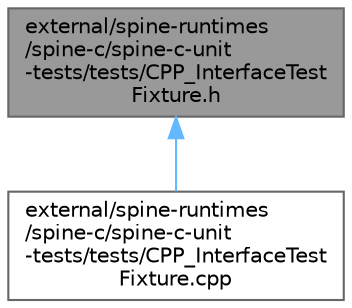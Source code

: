 digraph "external/spine-runtimes/spine-c/spine-c-unit-tests/tests/CPP_InterfaceTestFixture.h"
{
 // LATEX_PDF_SIZE
  bgcolor="transparent";
  edge [fontname=Helvetica,fontsize=10,labelfontname=Helvetica,labelfontsize=10];
  node [fontname=Helvetica,fontsize=10,shape=box,height=0.2,width=0.4];
  Node1 [id="Node000001",label="external/spine-runtimes\l/spine-c/spine-c-unit\l-tests/tests/CPP_InterfaceTest\lFixture.h",height=0.2,width=0.4,color="gray40", fillcolor="grey60", style="filled", fontcolor="black",tooltip=" "];
  Node1 -> Node2 [id="edge1_Node000001_Node000002",dir="back",color="steelblue1",style="solid",tooltip=" "];
  Node2 [id="Node000002",label="external/spine-runtimes\l/spine-c/spine-c-unit\l-tests/tests/CPP_InterfaceTest\lFixture.cpp",height=0.2,width=0.4,color="grey40", fillcolor="white", style="filled",URL="$_c_p_p___interface_test_fixture_8cpp.html",tooltip=" "];
}
